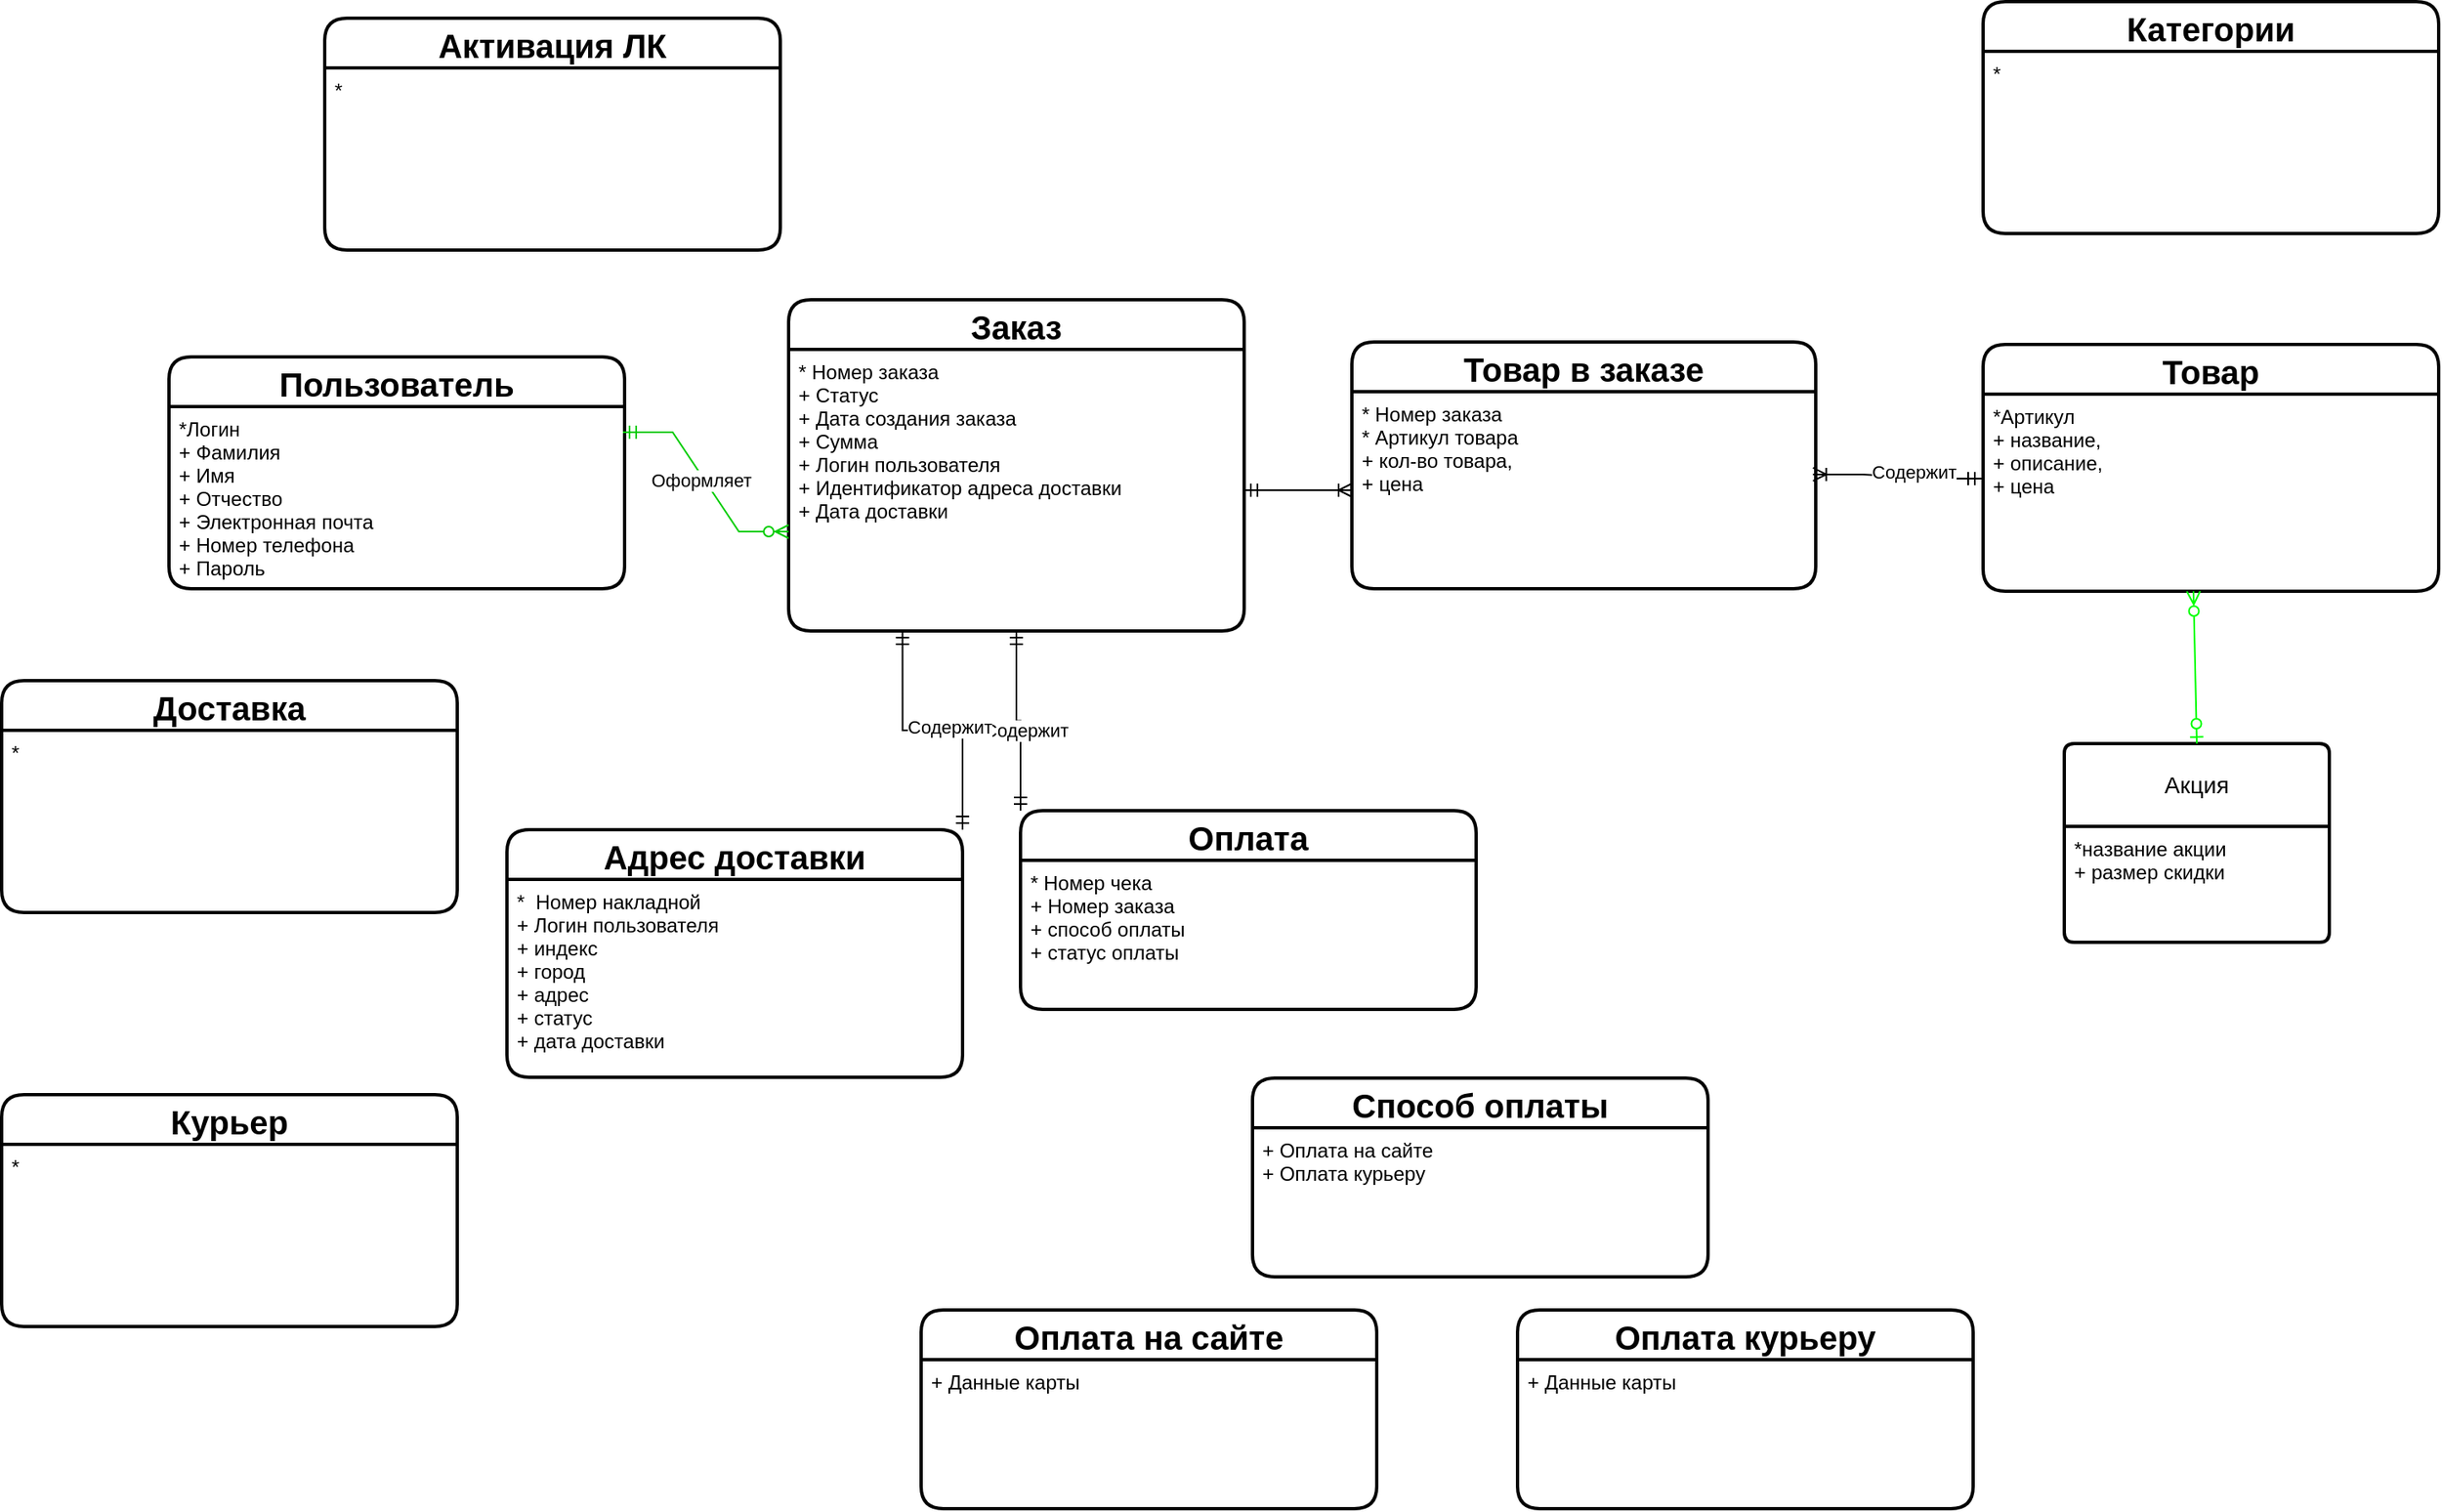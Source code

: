 <mxfile version="21.6.3" type="github">
  <diagram name="Доставка" id="I9tMwccd9cu2x0XfMizf">
    <mxGraphModel dx="-2426" dy="484" grid="1" gridSize="10" guides="1" tooltips="1" connect="1" arrows="1" fold="1" page="1" pageScale="1" pageWidth="827" pageHeight="1169" math="0" shadow="0">
      <root>
        <mxCell id="0" />
        <mxCell id="1" parent="0" />
        <mxCell id="O5lm5AuSNtOYB25-jnhQ-13" value="Пользователь" style="swimlane;childLayout=stackLayout;horizontal=1;startSize=30;horizontalStack=0;rounded=1;fontSize=20;fontStyle=1;strokeWidth=2;resizeParent=0;resizeLast=1;shadow=0;dashed=0;align=center;labelBackgroundColor=#FFFFFF;labelBorderColor=none;" parent="1" vertex="1">
          <mxGeometry x="3446" y="1004.5" width="275" height="140" as="geometry" />
        </mxCell>
        <mxCell id="O5lm5AuSNtOYB25-jnhQ-14" value="*Логин&#xa;+ Фамилия&#xa;+ Имя&#xa;+ Отчество&#xa;+ Электронная почта&#xa;+ Номер телефона&#xa;+ Пароль" style="align=left;strokeColor=none;fillColor=none;spacingLeft=4;fontSize=12;verticalAlign=top;resizable=0;rotatable=0;part=1;labelBackgroundColor=#FFFFFF;labelBorderColor=none;" parent="O5lm5AuSNtOYB25-jnhQ-13" vertex="1">
          <mxGeometry y="30" width="275" height="110" as="geometry" />
        </mxCell>
        <mxCell id="O5lm5AuSNtOYB25-jnhQ-15" value="Оплата" style="swimlane;childLayout=stackLayout;horizontal=1;startSize=30;horizontalStack=0;rounded=1;fontSize=20;fontStyle=1;strokeWidth=2;resizeParent=0;resizeLast=1;shadow=0;dashed=0;align=center;labelBackgroundColor=#FFFFFF;labelBorderColor=none;" parent="1" vertex="1">
          <mxGeometry x="3960" y="1278.5" width="275" height="120" as="geometry" />
        </mxCell>
        <mxCell id="O5lm5AuSNtOYB25-jnhQ-16" value="* Номер чека&#xa;+ Номер заказа&#xa;+ способ оплаты&#xa;+ статус оплаты" style="align=left;strokeColor=none;fillColor=none;spacingLeft=4;fontSize=12;verticalAlign=top;resizable=0;rotatable=0;part=1;labelBackgroundColor=#FFFFFF;labelBorderColor=none;" parent="O5lm5AuSNtOYB25-jnhQ-15" vertex="1">
          <mxGeometry y="30" width="275" height="90" as="geometry" />
        </mxCell>
        <mxCell id="O5lm5AuSNtOYB25-jnhQ-17" value="Адрес доставки" style="swimlane;childLayout=stackLayout;horizontal=1;startSize=30;horizontalStack=0;rounded=1;fontSize=20;fontStyle=1;strokeWidth=2;resizeParent=0;resizeLast=1;shadow=0;dashed=0;align=center;labelBackgroundColor=#FFFFFF;labelBorderColor=none;" parent="1" vertex="1">
          <mxGeometry x="3650" y="1290" width="275" height="149.5" as="geometry" />
        </mxCell>
        <mxCell id="O5lm5AuSNtOYB25-jnhQ-18" value="*  Номер накладной&#xa;+ Логин пользователя&#xa;+ индекс&#xa;+ город&#xa;+ адрес&#xa;+ статус&#xa;+ дата доставки " style="align=left;strokeColor=none;fillColor=none;spacingLeft=4;fontSize=12;verticalAlign=top;resizable=0;rotatable=0;part=1;labelBackgroundColor=#FFFFFF;labelBorderColor=none;" parent="O5lm5AuSNtOYB25-jnhQ-17" vertex="1">
          <mxGeometry y="30" width="275" height="119.5" as="geometry" />
        </mxCell>
        <mxCell id="O5lm5AuSNtOYB25-jnhQ-19" value="" style="edgeStyle=orthogonalEdgeStyle;fontSize=12;html=1;endArrow=ERmandOne;startArrow=ERmandOne;rounded=0;exitX=0;exitY=0;exitDx=0;exitDy=0;entryX=0.5;entryY=1;entryDx=0;entryDy=0;" parent="1" source="O5lm5AuSNtOYB25-jnhQ-15" target="O5lm5AuSNtOYB25-jnhQ-24" edge="1">
          <mxGeometry width="100" height="100" relative="1" as="geometry">
            <mxPoint x="3800" y="1238.5" as="sourcePoint" />
            <mxPoint x="3990" y="1198" as="targetPoint" />
          </mxGeometry>
        </mxCell>
        <mxCell id="O5lm5AuSNtOYB25-jnhQ-20" value="Содержит" style="edgeLabel;html=1;align=center;verticalAlign=middle;resizable=0;points=[];" parent="O5lm5AuSNtOYB25-jnhQ-19" connectable="0" vertex="1">
          <mxGeometry x="-0.123" y="-3" relative="1" as="geometry">
            <mxPoint as="offset" />
          </mxGeometry>
        </mxCell>
        <mxCell id="O5lm5AuSNtOYB25-jnhQ-21" value="" style="fontSize=12;html=1;endArrow=ERmandOne;startArrow=ERmandOne;exitX=1;exitY=0;exitDx=0;exitDy=0;rounded=0;edgeStyle=orthogonalEdgeStyle;entryX=0.25;entryY=1;entryDx=0;entryDy=0;" parent="1" source="O5lm5AuSNtOYB25-jnhQ-17" target="O5lm5AuSNtOYB25-jnhQ-24" edge="1">
          <mxGeometry width="100" height="100" relative="1" as="geometry">
            <mxPoint x="3971" y="1377.5" as="sourcePoint" />
            <mxPoint x="3900" y="1198" as="targetPoint" />
          </mxGeometry>
        </mxCell>
        <mxCell id="O5lm5AuSNtOYB25-jnhQ-22" value="Содержит" style="edgeLabel;html=1;align=center;verticalAlign=middle;resizable=0;points=[];" parent="O5lm5AuSNtOYB25-jnhQ-21" connectable="0" vertex="1">
          <mxGeometry x="-0.123" y="-3" relative="1" as="geometry">
            <mxPoint y="1" as="offset" />
          </mxGeometry>
        </mxCell>
        <mxCell id="O5lm5AuSNtOYB25-jnhQ-23" value="Заказ" style="swimlane;childLayout=stackLayout;horizontal=1;startSize=30;horizontalStack=0;rounded=1;fontSize=20;fontStyle=1;strokeWidth=2;resizeParent=0;resizeLast=1;shadow=0;dashed=0;align=center;labelBackgroundColor=#FFFFFF;labelBorderColor=none;" parent="1" vertex="1">
          <mxGeometry x="3820" y="970" width="275" height="200" as="geometry">
            <mxRectangle x="-100" y="-890" width="90" height="40" as="alternateBounds" />
          </mxGeometry>
        </mxCell>
        <mxCell id="O5lm5AuSNtOYB25-jnhQ-24" value="* Номер заказа&#xa;+ Статус &#xa;+ Дата создания заказа &#xa;+ Сумма&#xa;+ Логин пользователя&#xa;+ Идентификатор адреса доставки&#xa;+ Дата доставки" style="align=left;strokeColor=none;fillColor=none;spacingLeft=4;fontSize=12;verticalAlign=top;resizable=0;rotatable=0;part=1;labelBackgroundColor=#FFFFFF;labelBorderColor=none;fontStyle=0" parent="O5lm5AuSNtOYB25-jnhQ-23" vertex="1">
          <mxGeometry y="30" width="275" height="170" as="geometry" />
        </mxCell>
        <mxCell id="O5lm5AuSNtOYB25-jnhQ-25" value="Товар в заказе" style="swimlane;childLayout=stackLayout;horizontal=1;startSize=30;horizontalStack=0;rounded=1;fontSize=20;fontStyle=1;strokeWidth=2;resizeParent=0;resizeLast=1;shadow=0;dashed=0;align=center;labelBackgroundColor=#FFFFFF;labelBorderColor=none;" parent="1" vertex="1">
          <mxGeometry x="4160" y="995.5" width="280" height="149" as="geometry" />
        </mxCell>
        <mxCell id="O5lm5AuSNtOYB25-jnhQ-26" value="* Номер заказа&#xa;* Артикул товара &#xa;+ кол-во товара, &#xa;+ цена&#xa;" style="align=left;strokeColor=none;fillColor=none;spacingLeft=4;fontSize=12;verticalAlign=top;resizable=0;rotatable=0;part=1;labelBackgroundColor=#FFFFFF;labelBorderColor=none;" parent="O5lm5AuSNtOYB25-jnhQ-25" vertex="1">
          <mxGeometry y="30" width="280" height="119" as="geometry" />
        </mxCell>
        <mxCell id="O5lm5AuSNtOYB25-jnhQ-27" value="" style="edgeStyle=entityRelationEdgeStyle;fontSize=12;html=1;endArrow=ERmandOne;rounded=0;exitX=0.994;exitY=0.42;exitDx=0;exitDy=0;entryX=0;entryY=0.5;entryDx=0;entryDy=0;startArrow=ERoneToMany;startFill=0;exitPerimeter=0;endFill=0;" parent="1" source="O5lm5AuSNtOYB25-jnhQ-26" edge="1">
          <mxGeometry width="100" height="100" relative="1" as="geometry">
            <mxPoint x="4107.5" y="1139" as="sourcePoint" />
            <mxPoint x="4540" y="1078" as="targetPoint" />
          </mxGeometry>
        </mxCell>
        <mxCell id="O5lm5AuSNtOYB25-jnhQ-28" value="Содержит" style="edgeLabel;html=1;align=center;verticalAlign=middle;resizable=0;points=[];" parent="O5lm5AuSNtOYB25-jnhQ-27" connectable="0" vertex="1">
          <mxGeometry x="-0.323" y="2" relative="1" as="geometry">
            <mxPoint x="26" as="offset" />
          </mxGeometry>
        </mxCell>
        <mxCell id="O5lm5AuSNtOYB25-jnhQ-29" value="" style="endArrow=ERoneToMany;html=1;rounded=0;entryX=0;entryY=0.5;entryDx=0;entryDy=0;exitX=1;exitY=0.5;exitDx=0;exitDy=0;endFill=0;startArrow=ERmandOne;startFill=0;" parent="1" source="O5lm5AuSNtOYB25-jnhQ-24" target="O5lm5AuSNtOYB25-jnhQ-26" edge="1">
          <mxGeometry relative="1" as="geometry">
            <mxPoint x="4090" y="1060" as="sourcePoint" />
            <mxPoint x="4190" y="1060" as="targetPoint" />
          </mxGeometry>
        </mxCell>
        <mxCell id="O5lm5AuSNtOYB25-jnhQ-30" value="Товар" style="swimlane;childLayout=stackLayout;horizontal=1;startSize=30;horizontalStack=0;rounded=1;fontSize=20;fontStyle=1;strokeWidth=2;resizeParent=0;resizeLast=1;shadow=0;dashed=0;align=center;labelBackgroundColor=#FFFFFF;labelBorderColor=none;" parent="1" vertex="1">
          <mxGeometry x="4541" y="997" width="275" height="149" as="geometry" />
        </mxCell>
        <mxCell id="O5lm5AuSNtOYB25-jnhQ-31" value="*Артикул &#xa;+ название, &#xa;+ описание, &#xa;+ цена" style="align=left;strokeColor=none;fillColor=none;spacingLeft=4;fontSize=12;verticalAlign=top;resizable=0;rotatable=0;part=1;labelBackgroundColor=#FFFFFF;labelBorderColor=none;" parent="O5lm5AuSNtOYB25-jnhQ-30" vertex="1">
          <mxGeometry y="30" width="275" height="119" as="geometry" />
        </mxCell>
        <mxCell id="O5lm5AuSNtOYB25-jnhQ-32" value="Акция" style="swimlane;childLayout=stackLayout;horizontal=1;startSize=50;horizontalStack=0;rounded=1;fontSize=14;fontStyle=0;strokeWidth=2;resizeParent=0;resizeLast=1;shadow=0;dashed=0;align=center;arcSize=4;whiteSpace=wrap;html=1;" parent="1" vertex="1">
          <mxGeometry x="4590" y="1238" width="160" height="120" as="geometry" />
        </mxCell>
        <mxCell id="O5lm5AuSNtOYB25-jnhQ-33" value="" style="endArrow=ERzeroToOne;html=1;rounded=0;entryX=0.5;entryY=0;entryDx=0;entryDy=0;startArrow=ERzeroToMany;startFill=0;endFill=0;strokeColor=#00FF00;" parent="O5lm5AuSNtOYB25-jnhQ-32" target="O5lm5AuSNtOYB25-jnhQ-32" edge="1">
          <mxGeometry relative="1" as="geometry">
            <mxPoint x="78" y="-92" as="sourcePoint" />
            <mxPoint x="78" y="-7" as="targetPoint" />
          </mxGeometry>
        </mxCell>
        <mxCell id="O5lm5AuSNtOYB25-jnhQ-34" value="*название акции&lt;br&gt;+ размер скидки" style="align=left;strokeColor=none;fillColor=none;spacingLeft=4;fontSize=12;verticalAlign=top;resizable=0;rotatable=0;part=1;html=1;" parent="O5lm5AuSNtOYB25-jnhQ-32" vertex="1">
          <mxGeometry y="50" width="160" height="70" as="geometry" />
        </mxCell>
        <mxCell id="O5lm5AuSNtOYB25-jnhQ-35" value="" style="edgeStyle=entityRelationEdgeStyle;fontSize=12;html=1;endArrow=ERzeroToMany;endFill=1;startArrow=ERmandOne;rounded=0;startFill=0;entryX=0;entryY=0.5;entryDx=0;entryDy=0;strokeColor=#00CC00;" parent="1" edge="1">
          <mxGeometry width="100" height="100" relative="1" as="geometry">
            <mxPoint x="3720" y="1050" as="sourcePoint" />
            <mxPoint x="3820" y="1110" as="targetPoint" />
            <Array as="points">
              <mxPoint x="3875" y="842.5" />
            </Array>
          </mxGeometry>
        </mxCell>
        <mxCell id="O5lm5AuSNtOYB25-jnhQ-36" value="Оформляет" style="edgeLabel;html=1;align=center;verticalAlign=middle;resizable=0;points=[];" parent="O5lm5AuSNtOYB25-jnhQ-35" connectable="0" vertex="1">
          <mxGeometry x="-0.047" y="-2" relative="1" as="geometry">
            <mxPoint as="offset" />
          </mxGeometry>
        </mxCell>
        <mxCell id="U3gDqBUPOxM8sPVs_ZDW-3" value="Курьер" style="swimlane;childLayout=stackLayout;horizontal=1;startSize=30;horizontalStack=0;rounded=1;fontSize=20;fontStyle=1;strokeWidth=2;resizeParent=0;resizeLast=1;shadow=0;dashed=0;align=center;labelBackgroundColor=#FFFFFF;labelBorderColor=none;" vertex="1" parent="1">
          <mxGeometry x="3345" y="1450" width="275" height="140" as="geometry" />
        </mxCell>
        <mxCell id="U3gDqBUPOxM8sPVs_ZDW-4" value="*" style="align=left;strokeColor=none;fillColor=none;spacingLeft=4;fontSize=12;verticalAlign=top;resizable=0;rotatable=0;part=1;labelBackgroundColor=#FFFFFF;labelBorderColor=none;" vertex="1" parent="U3gDqBUPOxM8sPVs_ZDW-3">
          <mxGeometry y="30" width="275" height="110" as="geometry" />
        </mxCell>
        <mxCell id="U3gDqBUPOxM8sPVs_ZDW-5" value="Доставка" style="swimlane;childLayout=stackLayout;horizontal=1;startSize=30;horizontalStack=0;rounded=1;fontSize=20;fontStyle=1;strokeWidth=2;resizeParent=0;resizeLast=1;shadow=0;dashed=0;align=center;labelBackgroundColor=#FFFFFF;labelBorderColor=none;" vertex="1" parent="1">
          <mxGeometry x="3345" y="1200" width="275" height="140" as="geometry" />
        </mxCell>
        <mxCell id="U3gDqBUPOxM8sPVs_ZDW-6" value="*" style="align=left;strokeColor=none;fillColor=none;spacingLeft=4;fontSize=12;verticalAlign=top;resizable=0;rotatable=0;part=1;labelBackgroundColor=#FFFFFF;labelBorderColor=none;" vertex="1" parent="U3gDqBUPOxM8sPVs_ZDW-5">
          <mxGeometry y="30" width="275" height="110" as="geometry" />
        </mxCell>
        <mxCell id="U3gDqBUPOxM8sPVs_ZDW-7" value="Активация ЛК" style="swimlane;childLayout=stackLayout;horizontal=1;startSize=30;horizontalStack=0;rounded=1;fontSize=20;fontStyle=1;strokeWidth=2;resizeParent=0;resizeLast=1;shadow=0;dashed=0;align=center;labelBackgroundColor=#FFFFFF;labelBorderColor=none;" vertex="1" parent="1">
          <mxGeometry x="3540" y="800" width="275" height="140" as="geometry" />
        </mxCell>
        <mxCell id="U3gDqBUPOxM8sPVs_ZDW-8" value="*" style="align=left;strokeColor=none;fillColor=none;spacingLeft=4;fontSize=12;verticalAlign=top;resizable=0;rotatable=0;part=1;labelBackgroundColor=#FFFFFF;labelBorderColor=none;" vertex="1" parent="U3gDqBUPOxM8sPVs_ZDW-7">
          <mxGeometry y="30" width="275" height="110" as="geometry" />
        </mxCell>
        <mxCell id="U3gDqBUPOxM8sPVs_ZDW-12" value="Категории" style="swimlane;childLayout=stackLayout;horizontal=1;startSize=30;horizontalStack=0;rounded=1;fontSize=20;fontStyle=1;strokeWidth=2;resizeParent=0;resizeLast=1;shadow=0;dashed=0;align=center;labelBackgroundColor=#FFFFFF;labelBorderColor=none;" vertex="1" parent="1">
          <mxGeometry x="4541" y="790" width="275" height="140" as="geometry" />
        </mxCell>
        <mxCell id="U3gDqBUPOxM8sPVs_ZDW-13" value="*" style="align=left;strokeColor=none;fillColor=none;spacingLeft=4;fontSize=12;verticalAlign=top;resizable=0;rotatable=0;part=1;labelBackgroundColor=#FFFFFF;labelBorderColor=none;" vertex="1" parent="U3gDqBUPOxM8sPVs_ZDW-12">
          <mxGeometry y="30" width="275" height="110" as="geometry" />
        </mxCell>
        <mxCell id="U3gDqBUPOxM8sPVs_ZDW-21" value="Оплата на сайте" style="swimlane;childLayout=stackLayout;horizontal=1;startSize=30;horizontalStack=0;rounded=1;fontSize=20;fontStyle=1;strokeWidth=2;resizeParent=0;resizeLast=1;shadow=0;dashed=0;align=center;labelBackgroundColor=#FFFFFF;labelBorderColor=none;" vertex="1" parent="1">
          <mxGeometry x="3900" y="1580" width="275" height="120" as="geometry" />
        </mxCell>
        <mxCell id="U3gDqBUPOxM8sPVs_ZDW-22" value="+ Данные карты&#xa;" style="align=left;strokeColor=none;fillColor=none;spacingLeft=4;fontSize=12;verticalAlign=top;resizable=0;rotatable=0;part=1;labelBackgroundColor=#FFFFFF;labelBorderColor=none;" vertex="1" parent="U3gDqBUPOxM8sPVs_ZDW-21">
          <mxGeometry y="30" width="275" height="90" as="geometry" />
        </mxCell>
        <mxCell id="U3gDqBUPOxM8sPVs_ZDW-23" value="Способ оплаты" style="swimlane;childLayout=stackLayout;horizontal=1;startSize=30;horizontalStack=0;rounded=1;fontSize=20;fontStyle=1;strokeWidth=2;resizeParent=0;resizeLast=1;shadow=0;dashed=0;align=center;labelBackgroundColor=#FFFFFF;labelBorderColor=none;" vertex="1" parent="1">
          <mxGeometry x="4100" y="1440" width="275" height="120" as="geometry" />
        </mxCell>
        <mxCell id="U3gDqBUPOxM8sPVs_ZDW-24" value="+ Оплата на сайте&#xa;+ Оплата курьеру" style="align=left;strokeColor=none;fillColor=none;spacingLeft=4;fontSize=12;verticalAlign=top;resizable=0;rotatable=0;part=1;labelBackgroundColor=#FFFFFF;labelBorderColor=none;" vertex="1" parent="U3gDqBUPOxM8sPVs_ZDW-23">
          <mxGeometry y="30" width="275" height="90" as="geometry" />
        </mxCell>
        <mxCell id="U3gDqBUPOxM8sPVs_ZDW-25" value="Оплата курьеру" style="swimlane;childLayout=stackLayout;horizontal=1;startSize=30;horizontalStack=0;rounded=1;fontSize=20;fontStyle=1;strokeWidth=2;resizeParent=0;resizeLast=1;shadow=0;dashed=0;align=center;labelBackgroundColor=#FFFFFF;labelBorderColor=none;" vertex="1" parent="1">
          <mxGeometry x="4260" y="1580" width="275" height="120" as="geometry" />
        </mxCell>
        <mxCell id="U3gDqBUPOxM8sPVs_ZDW-26" value="+ Данные карты&#xa;" style="align=left;strokeColor=none;fillColor=none;spacingLeft=4;fontSize=12;verticalAlign=top;resizable=0;rotatable=0;part=1;labelBackgroundColor=#FFFFFF;labelBorderColor=none;" vertex="1" parent="U3gDqBUPOxM8sPVs_ZDW-25">
          <mxGeometry y="30" width="275" height="90" as="geometry" />
        </mxCell>
      </root>
    </mxGraphModel>
  </diagram>
</mxfile>
